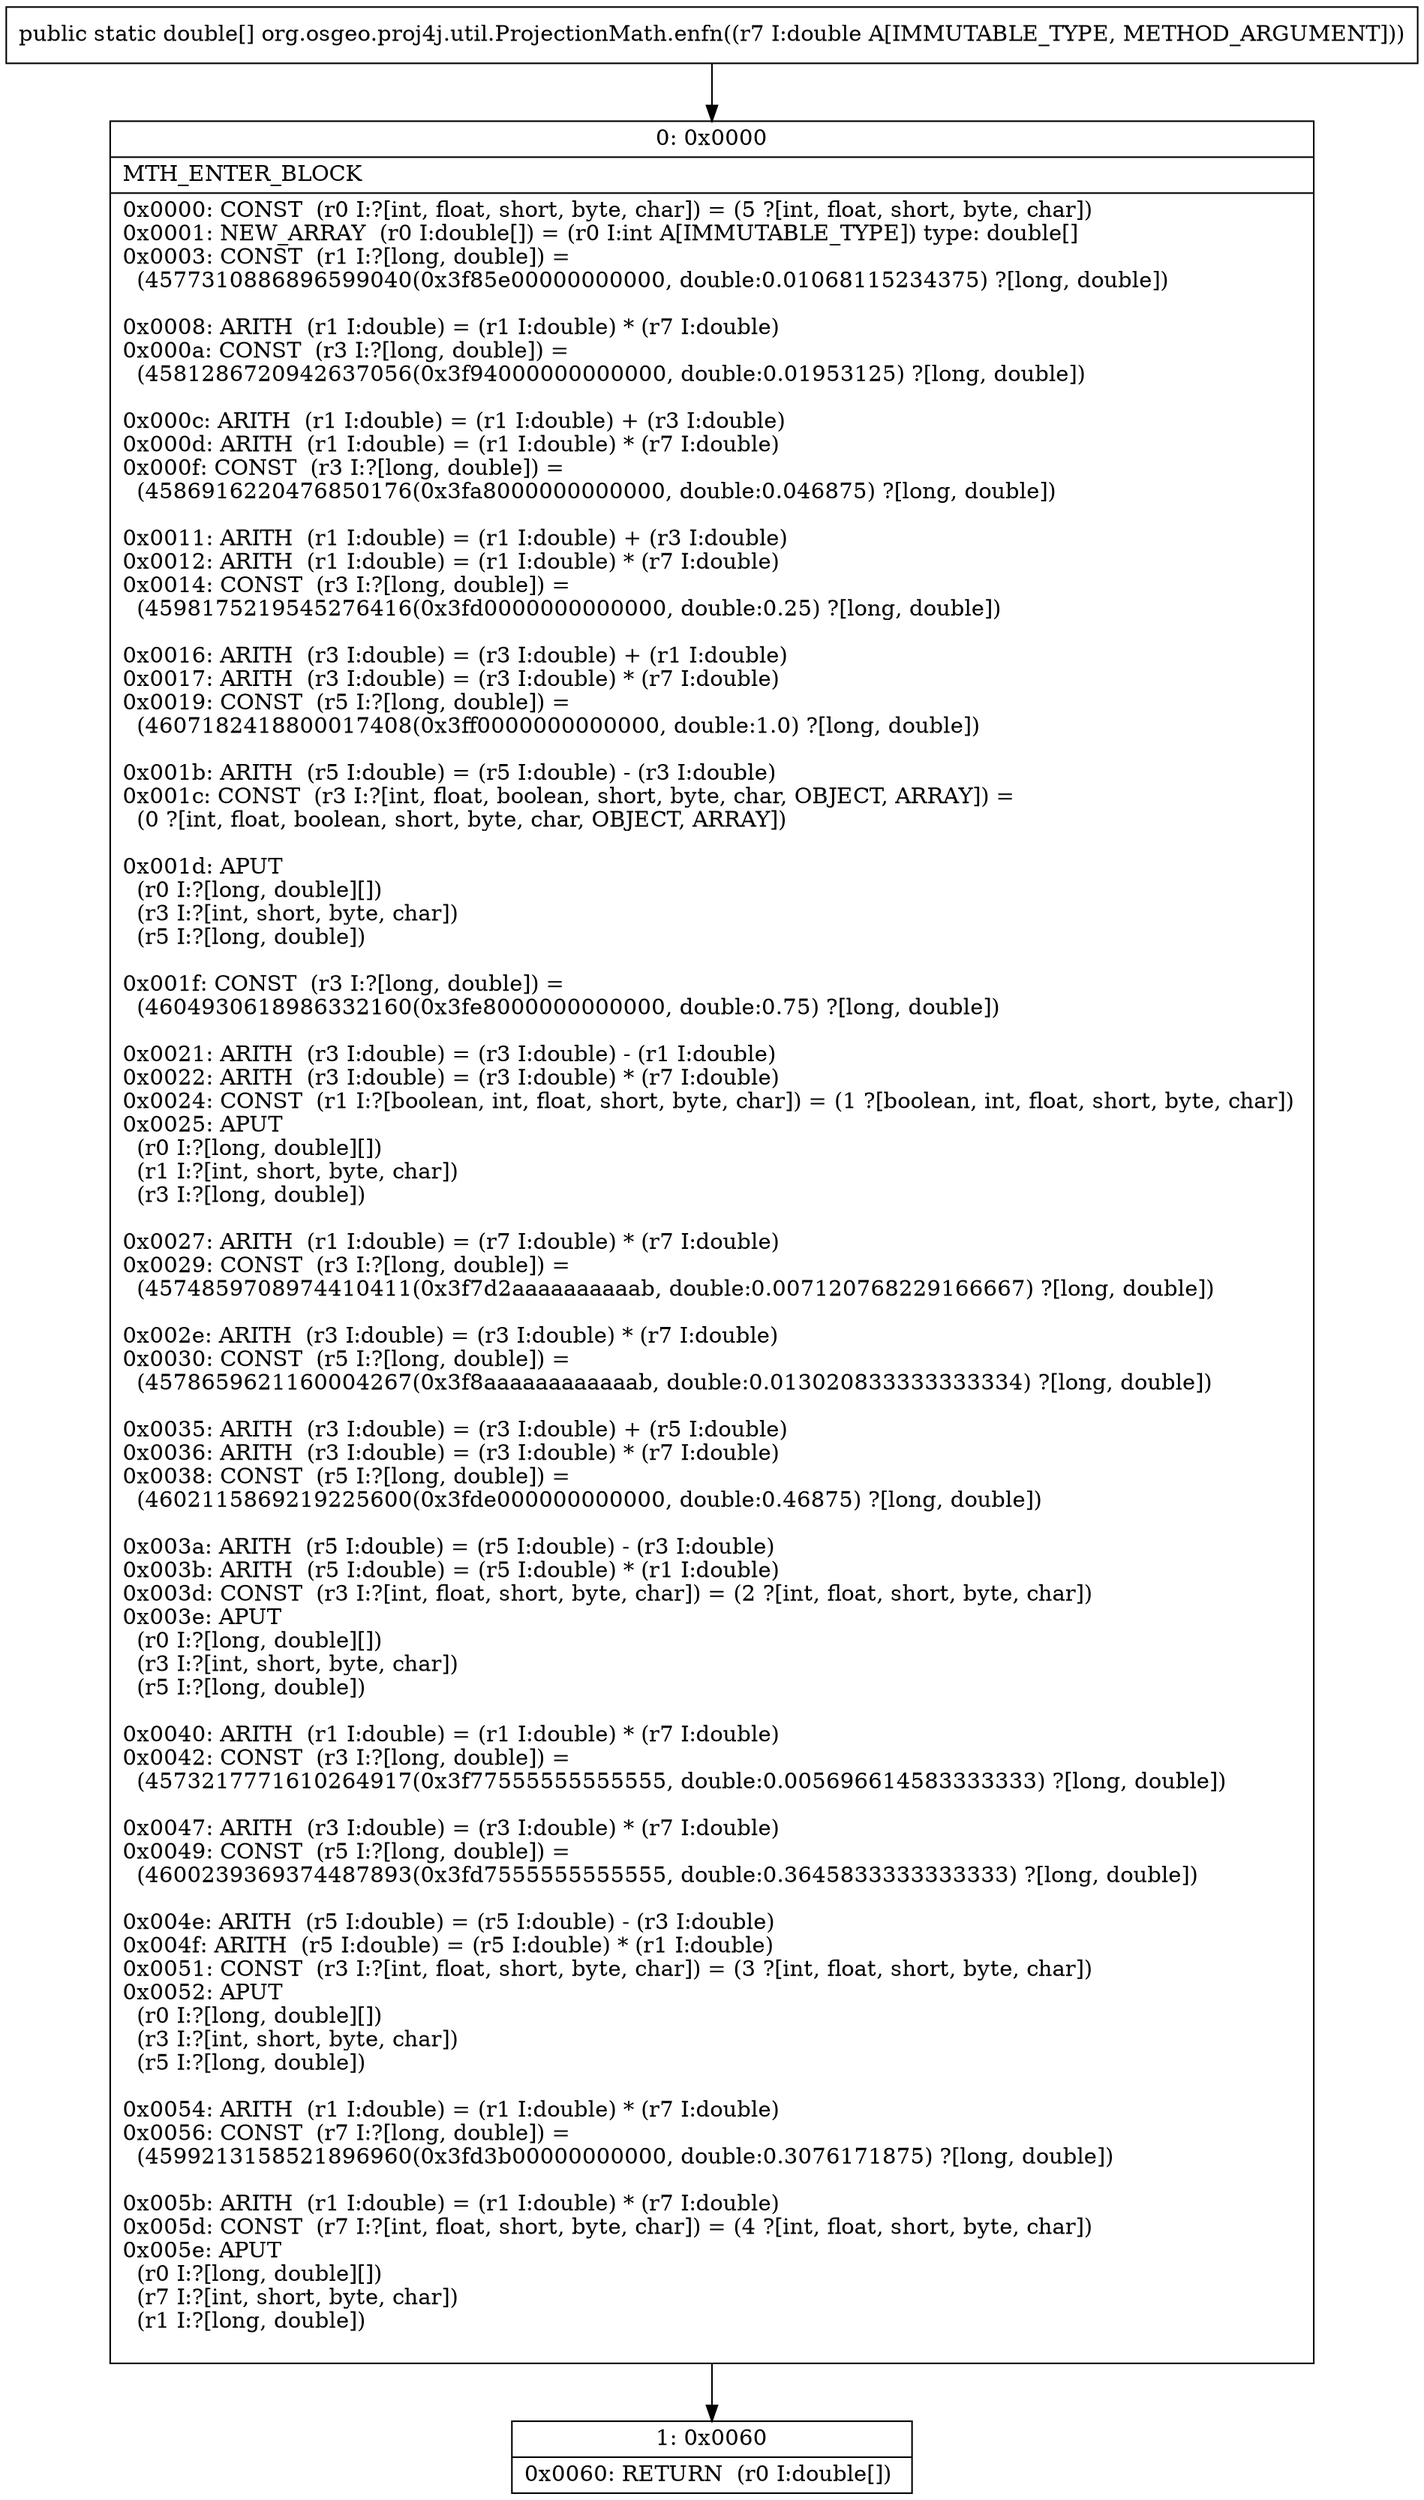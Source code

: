 digraph "CFG fororg.osgeo.proj4j.util.ProjectionMath.enfn(D)[D" {
Node_0 [shape=record,label="{0\:\ 0x0000|MTH_ENTER_BLOCK\l|0x0000: CONST  (r0 I:?[int, float, short, byte, char]) = (5 ?[int, float, short, byte, char]) \l0x0001: NEW_ARRAY  (r0 I:double[]) = (r0 I:int A[IMMUTABLE_TYPE]) type: double[] \l0x0003: CONST  (r1 I:?[long, double]) = \l  (4577310886896599040(0x3f85e00000000000, double:0.01068115234375) ?[long, double])\l \l0x0008: ARITH  (r1 I:double) = (r1 I:double) * (r7 I:double) \l0x000a: CONST  (r3 I:?[long, double]) = \l  (4581286720942637056(0x3f94000000000000, double:0.01953125) ?[long, double])\l \l0x000c: ARITH  (r1 I:double) = (r1 I:double) + (r3 I:double) \l0x000d: ARITH  (r1 I:double) = (r1 I:double) * (r7 I:double) \l0x000f: CONST  (r3 I:?[long, double]) = \l  (4586916220476850176(0x3fa8000000000000, double:0.046875) ?[long, double])\l \l0x0011: ARITH  (r1 I:double) = (r1 I:double) + (r3 I:double) \l0x0012: ARITH  (r1 I:double) = (r1 I:double) * (r7 I:double) \l0x0014: CONST  (r3 I:?[long, double]) = \l  (4598175219545276416(0x3fd0000000000000, double:0.25) ?[long, double])\l \l0x0016: ARITH  (r3 I:double) = (r3 I:double) + (r1 I:double) \l0x0017: ARITH  (r3 I:double) = (r3 I:double) * (r7 I:double) \l0x0019: CONST  (r5 I:?[long, double]) = \l  (4607182418800017408(0x3ff0000000000000, double:1.0) ?[long, double])\l \l0x001b: ARITH  (r5 I:double) = (r5 I:double) \- (r3 I:double) \l0x001c: CONST  (r3 I:?[int, float, boolean, short, byte, char, OBJECT, ARRAY]) = \l  (0 ?[int, float, boolean, short, byte, char, OBJECT, ARRAY])\l \l0x001d: APUT  \l  (r0 I:?[long, double][])\l  (r3 I:?[int, short, byte, char])\l  (r5 I:?[long, double])\l \l0x001f: CONST  (r3 I:?[long, double]) = \l  (4604930618986332160(0x3fe8000000000000, double:0.75) ?[long, double])\l \l0x0021: ARITH  (r3 I:double) = (r3 I:double) \- (r1 I:double) \l0x0022: ARITH  (r3 I:double) = (r3 I:double) * (r7 I:double) \l0x0024: CONST  (r1 I:?[boolean, int, float, short, byte, char]) = (1 ?[boolean, int, float, short, byte, char]) \l0x0025: APUT  \l  (r0 I:?[long, double][])\l  (r1 I:?[int, short, byte, char])\l  (r3 I:?[long, double])\l \l0x0027: ARITH  (r1 I:double) = (r7 I:double) * (r7 I:double) \l0x0029: CONST  (r3 I:?[long, double]) = \l  (4574859708974410411(0x3f7d2aaaaaaaaaab, double:0.007120768229166667) ?[long, double])\l \l0x002e: ARITH  (r3 I:double) = (r3 I:double) * (r7 I:double) \l0x0030: CONST  (r5 I:?[long, double]) = \l  (4578659621160004267(0x3f8aaaaaaaaaaaab, double:0.013020833333333334) ?[long, double])\l \l0x0035: ARITH  (r3 I:double) = (r3 I:double) + (r5 I:double) \l0x0036: ARITH  (r3 I:double) = (r3 I:double) * (r7 I:double) \l0x0038: CONST  (r5 I:?[long, double]) = \l  (4602115869219225600(0x3fde000000000000, double:0.46875) ?[long, double])\l \l0x003a: ARITH  (r5 I:double) = (r5 I:double) \- (r3 I:double) \l0x003b: ARITH  (r5 I:double) = (r5 I:double) * (r1 I:double) \l0x003d: CONST  (r3 I:?[int, float, short, byte, char]) = (2 ?[int, float, short, byte, char]) \l0x003e: APUT  \l  (r0 I:?[long, double][])\l  (r3 I:?[int, short, byte, char])\l  (r5 I:?[long, double])\l \l0x0040: ARITH  (r1 I:double) = (r1 I:double) * (r7 I:double) \l0x0042: CONST  (r3 I:?[long, double]) = \l  (4573217771610264917(0x3f77555555555555, double:0.005696614583333333) ?[long, double])\l \l0x0047: ARITH  (r3 I:double) = (r3 I:double) * (r7 I:double) \l0x0049: CONST  (r5 I:?[long, double]) = \l  (4600239369374487893(0x3fd7555555555555, double:0.3645833333333333) ?[long, double])\l \l0x004e: ARITH  (r5 I:double) = (r5 I:double) \- (r3 I:double) \l0x004f: ARITH  (r5 I:double) = (r5 I:double) * (r1 I:double) \l0x0051: CONST  (r3 I:?[int, float, short, byte, char]) = (3 ?[int, float, short, byte, char]) \l0x0052: APUT  \l  (r0 I:?[long, double][])\l  (r3 I:?[int, short, byte, char])\l  (r5 I:?[long, double])\l \l0x0054: ARITH  (r1 I:double) = (r1 I:double) * (r7 I:double) \l0x0056: CONST  (r7 I:?[long, double]) = \l  (4599213158521896960(0x3fd3b00000000000, double:0.3076171875) ?[long, double])\l \l0x005b: ARITH  (r1 I:double) = (r1 I:double) * (r7 I:double) \l0x005d: CONST  (r7 I:?[int, float, short, byte, char]) = (4 ?[int, float, short, byte, char]) \l0x005e: APUT  \l  (r0 I:?[long, double][])\l  (r7 I:?[int, short, byte, char])\l  (r1 I:?[long, double])\l \l}"];
Node_1 [shape=record,label="{1\:\ 0x0060|0x0060: RETURN  (r0 I:double[]) \l}"];
MethodNode[shape=record,label="{public static double[] org.osgeo.proj4j.util.ProjectionMath.enfn((r7 I:double A[IMMUTABLE_TYPE, METHOD_ARGUMENT])) }"];
MethodNode -> Node_0;
Node_0 -> Node_1;
}

